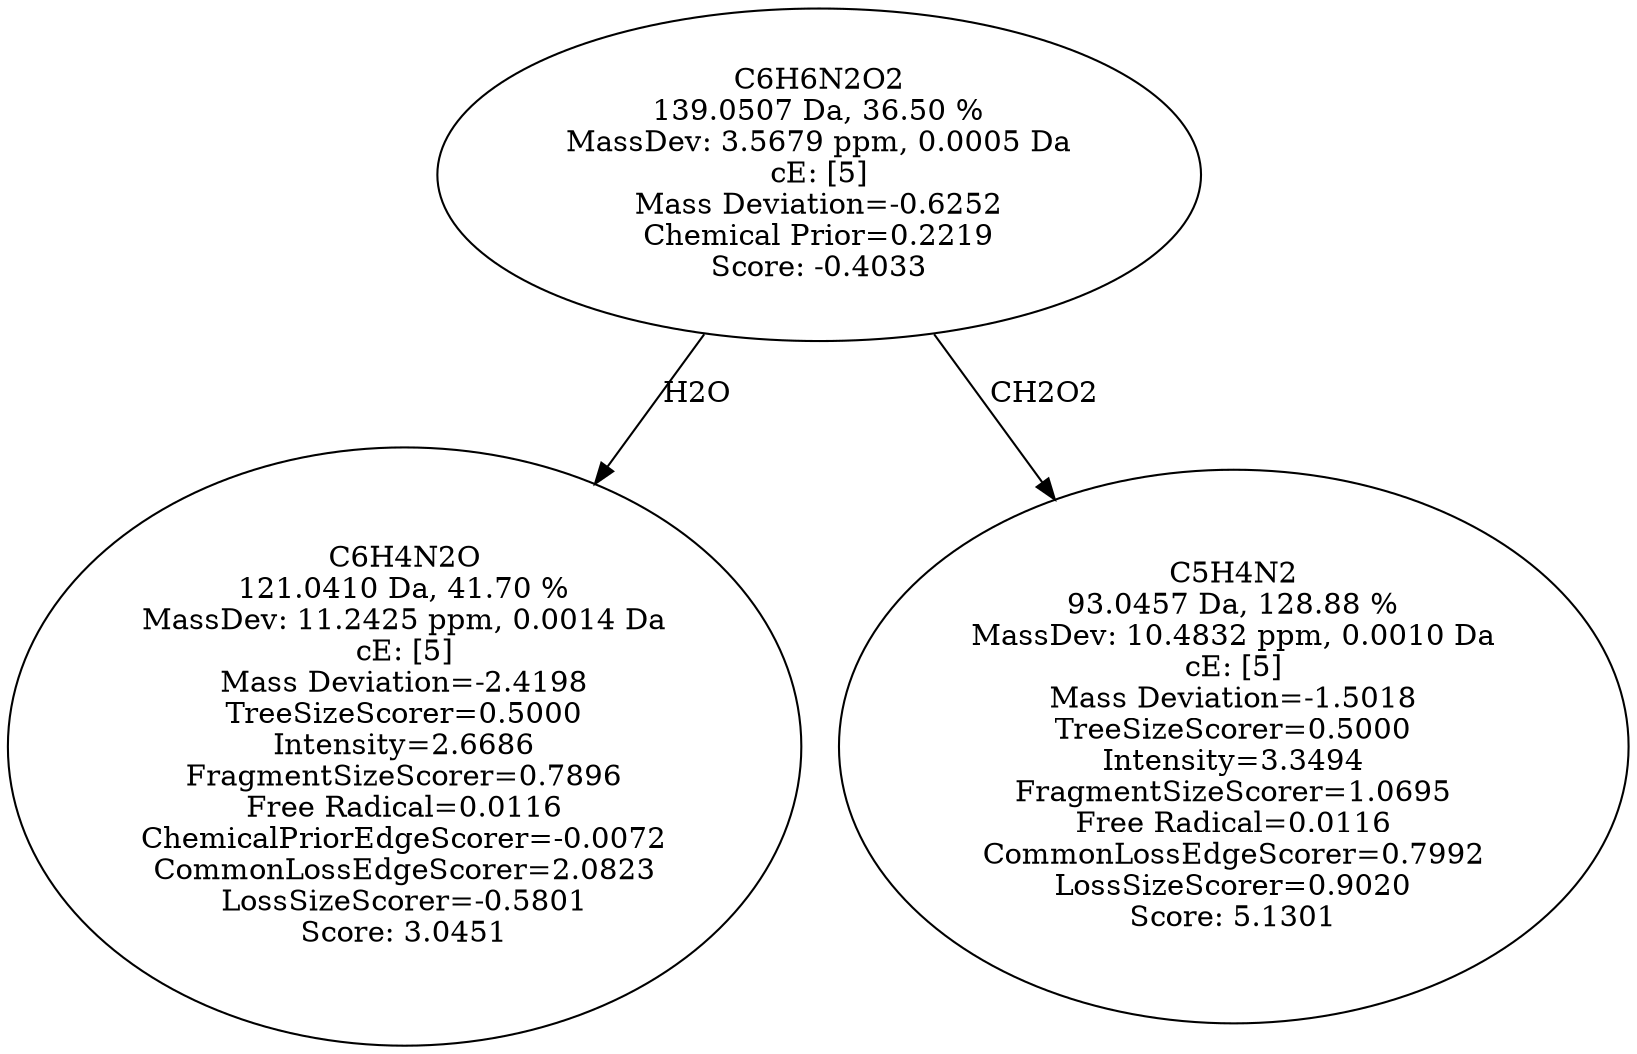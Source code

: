 strict digraph {
v1 [label="C6H4N2O\n121.0410 Da, 41.70 %\nMassDev: 11.2425 ppm, 0.0014 Da\ncE: [5]\nMass Deviation=-2.4198\nTreeSizeScorer=0.5000\nIntensity=2.6686\nFragmentSizeScorer=0.7896\nFree Radical=0.0116\nChemicalPriorEdgeScorer=-0.0072\nCommonLossEdgeScorer=2.0823\nLossSizeScorer=-0.5801\nScore: 3.0451"];
v2 [label="C5H4N2\n93.0457 Da, 128.88 %\nMassDev: 10.4832 ppm, 0.0010 Da\ncE: [5]\nMass Deviation=-1.5018\nTreeSizeScorer=0.5000\nIntensity=3.3494\nFragmentSizeScorer=1.0695\nFree Radical=0.0116\nCommonLossEdgeScorer=0.7992\nLossSizeScorer=0.9020\nScore: 5.1301"];
v3 [label="C6H6N2O2\n139.0507 Da, 36.50 %\nMassDev: 3.5679 ppm, 0.0005 Da\ncE: [5]\nMass Deviation=-0.6252\nChemical Prior=0.2219\nScore: -0.4033"];
v3 -> v1 [label="H2O"];
v3 -> v2 [label="CH2O2"];
}